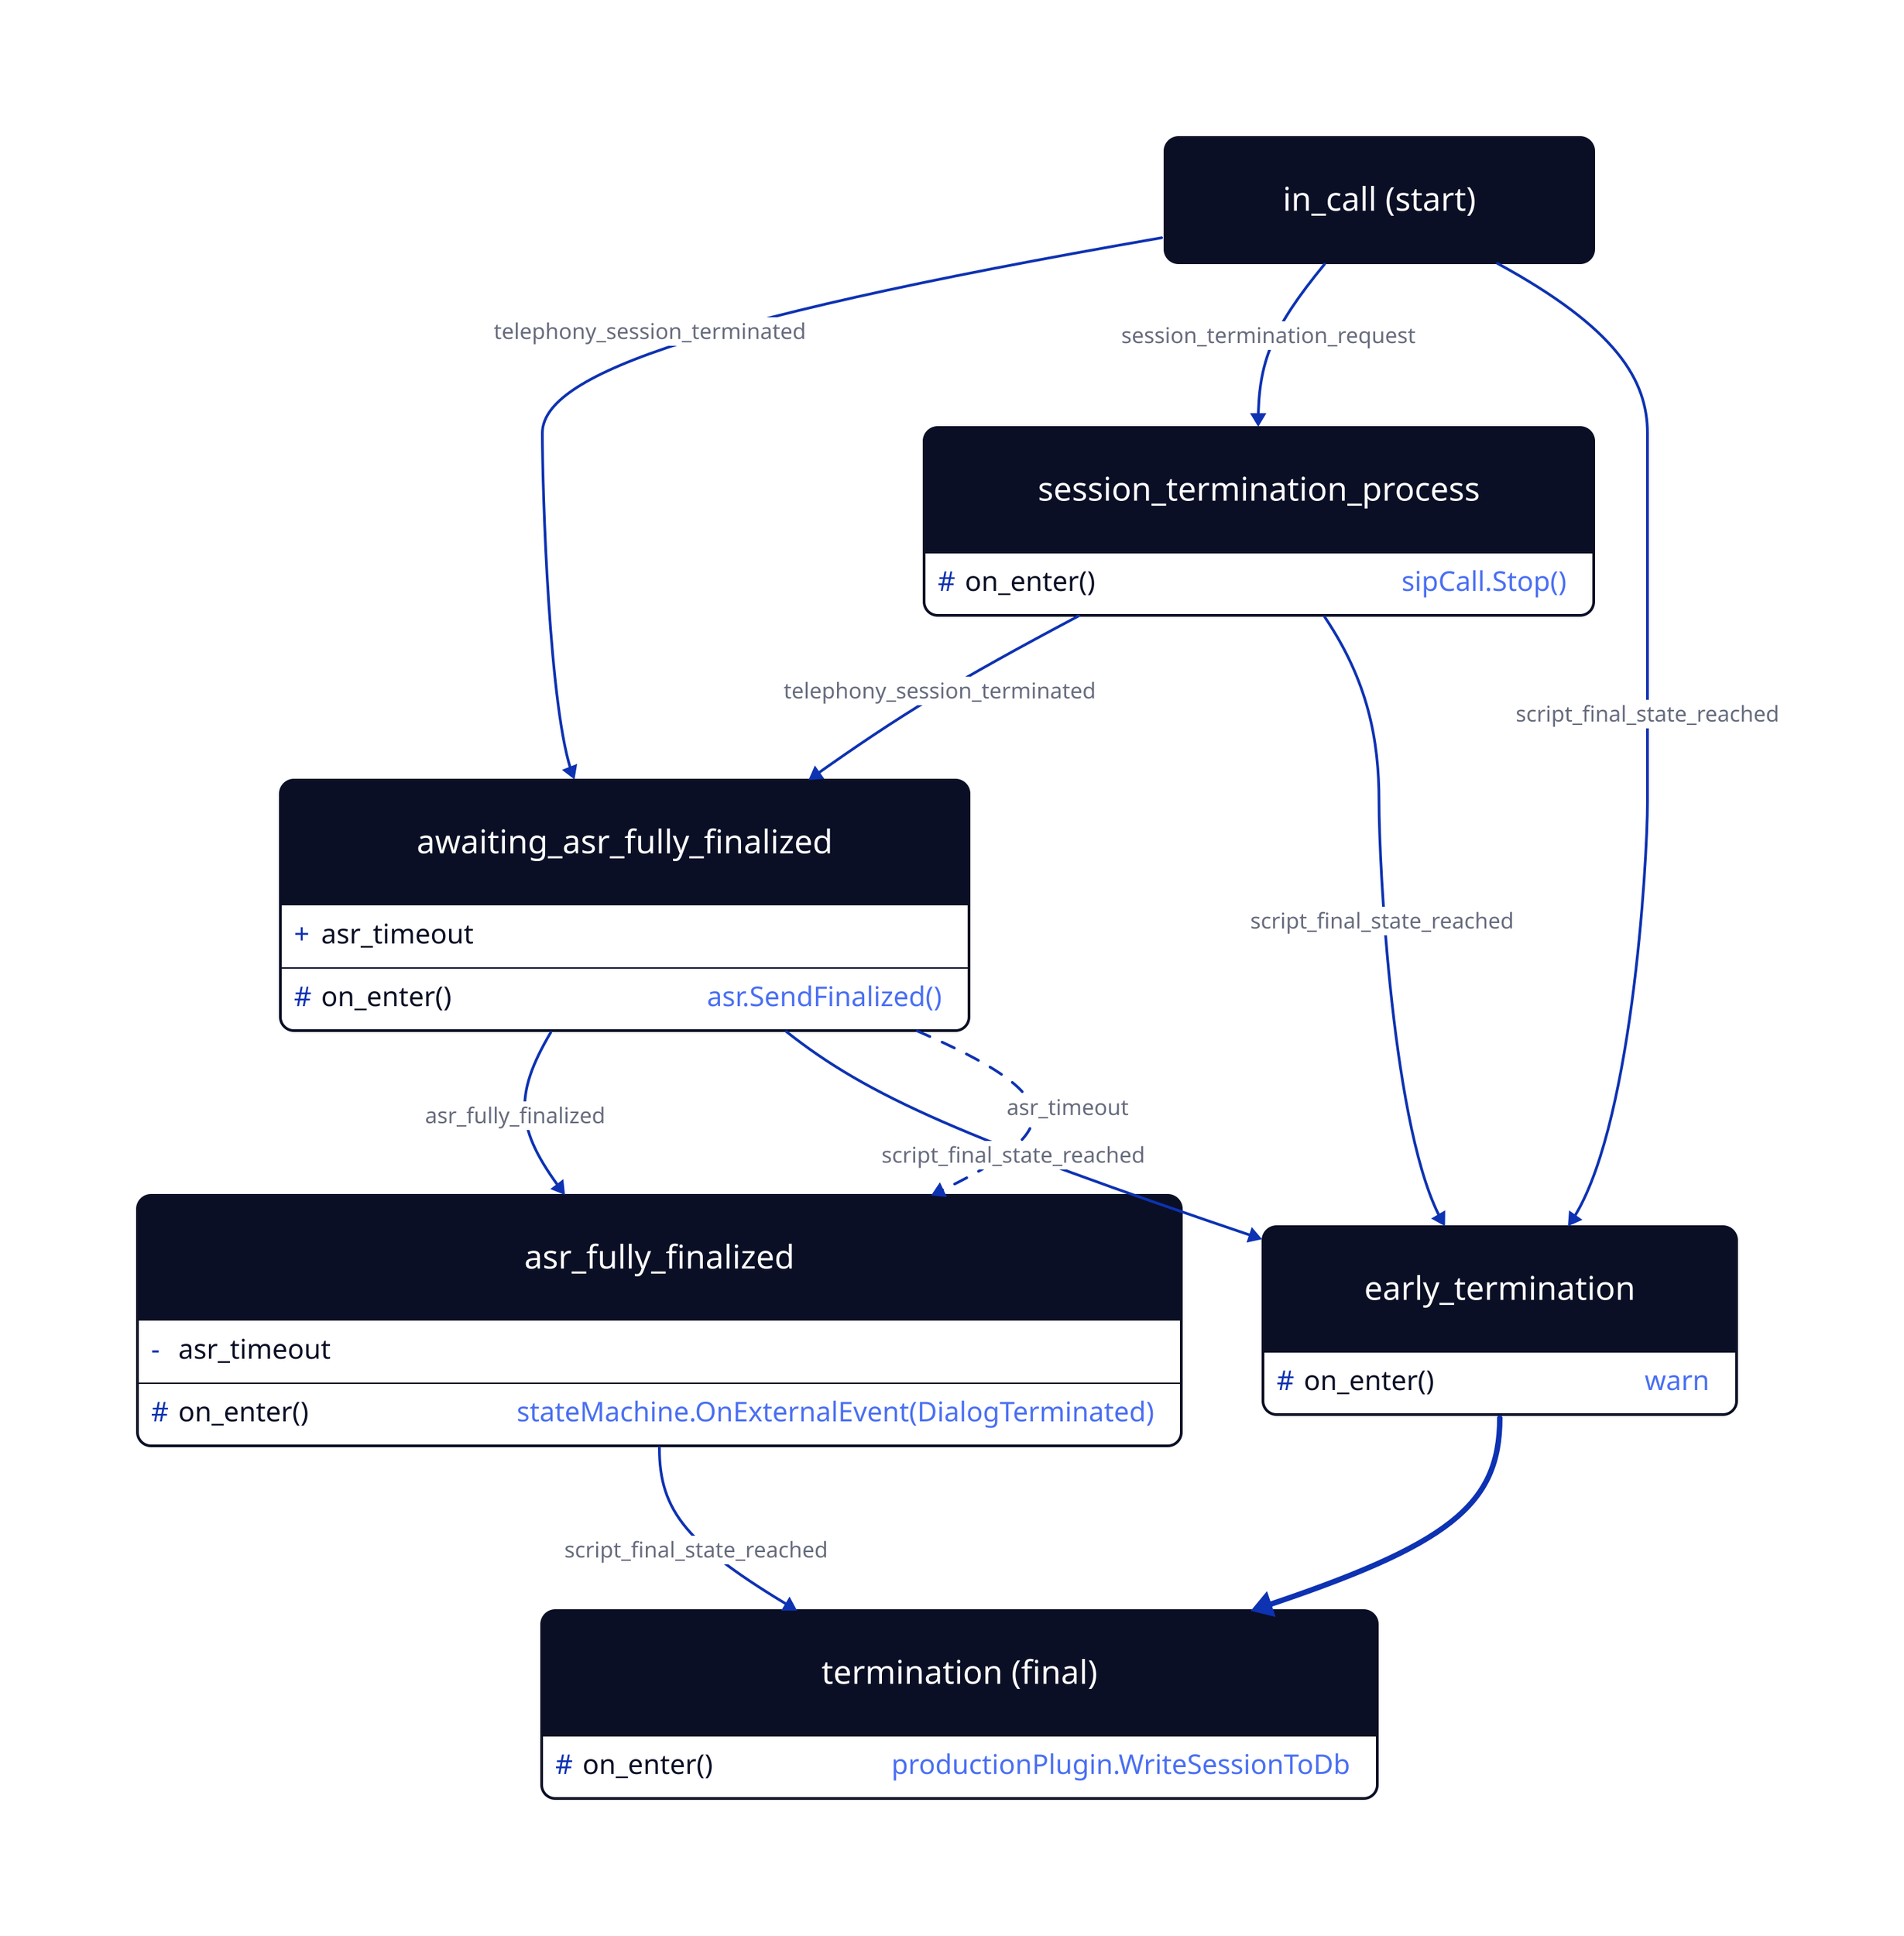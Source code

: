 classes: {
    state: {
        shape: class
        style.border-radius: 10
    }
    event: {
    }
    timer: {
        style.stroke-dash: 5
    }
    no-change: {
        style.stroke-dash: 1
    }
    next: {
        style.stroke-width: 4
    }
}

in_call: {
    class: state
    label: in_call (start)
}
session_termination_process: {
    class: state
    \#on_enter(): sipCall.Stop()
}
awaiting_asr_fully_finalized: {
    class: state
    +asr_timeout
    \#on_enter(): asr.SendFinalized()
}
asr_fully_finalized: {
    class: state
    -asr_timeout
    \#on_enter(): stateMachine.OnExternalEvent(DialogTerminated)
}
early_termination: {
    class: state
    \#on_enter(): warn
}
termination: {
    class: state
    label: termination (final)
    \#on_enter(): productionPlugin.WriteSessionToDb
}
in_call -> awaiting_asr_fully_finalized {
    class: event
    label: |||md
        telephony_session_terminated
    |||
}
in_call -> session_termination_process {
    class: event
    label: |||md
        session_termination_request
    |||
}
in_call -> early_termination {
    class: event
    label: |||md
        script_final_state_reached
    |||
}
session_termination_process -> awaiting_asr_fully_finalized {
    class: event
    label: |||md
        telephony_session_terminated
    |||
}
session_termination_process -> early_termination {
    class: event
    label: |||md
        script_final_state_reached
    |||
}
awaiting_asr_fully_finalized -> asr_fully_finalized {
    class: event
    label: |||md
        asr_fully_finalized
    |||
}
awaiting_asr_fully_finalized -> early_termination {
    class: event
    label: |||md
        script_final_state_reached
    |||
}
awaiting_asr_fully_finalized -> asr_fully_finalized {
    class: timer
    label: |||md
        asr_timeout
    |||
}
asr_fully_finalized -> termination {
    class: event
    label: |||md
        script_final_state_reached
    |||
}
early_termination -> termination {
    class: next
}
